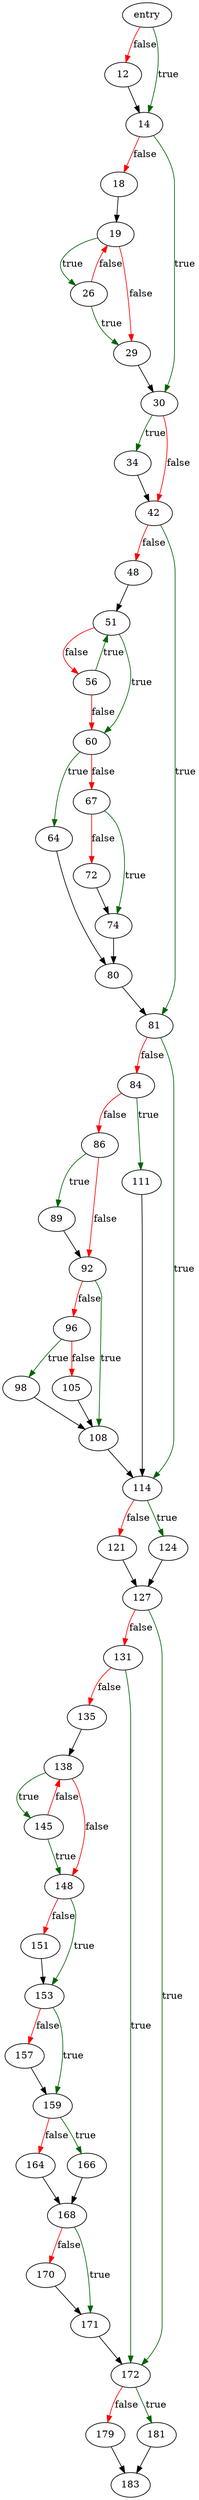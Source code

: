 digraph "print_entry" {
	// Node definitions.
	1 [label=entry];
	12;
	14;
	18;
	19;
	26;
	29;
	30;
	34;
	42;
	48;
	51;
	56;
	60;
	64;
	67;
	72;
	74;
	80;
	81;
	84;
	86;
	89;
	92;
	96;
	98;
	105;
	108;
	111;
	114;
	121;
	124;
	127;
	131;
	135;
	138;
	145;
	148;
	151;
	153;
	157;
	159;
	164;
	166;
	168;
	170;
	171;
	172;
	179;
	181;
	183;

	// Edge definitions.
	1 -> 12 [
		color=red
		label=false
	];
	1 -> 14 [
		color=darkgreen
		label=true
	];
	12 -> 14;
	14 -> 18 [
		color=red
		label=false
	];
	14 -> 30 [
		color=darkgreen
		label=true
	];
	18 -> 19;
	19 -> 26 [
		color=darkgreen
		label=true
	];
	19 -> 29 [
		color=red
		label=false
	];
	26 -> 19 [
		color=red
		label=false
	];
	26 -> 29 [
		color=darkgreen
		label=true
	];
	29 -> 30;
	30 -> 34 [
		color=darkgreen
		label=true
	];
	30 -> 42 [
		color=red
		label=false
	];
	34 -> 42;
	42 -> 48 [
		color=red
		label=false
	];
	42 -> 81 [
		color=darkgreen
		label=true
	];
	48 -> 51;
	51 -> 56 [
		color=red
		label=false
	];
	51 -> 60 [
		color=darkgreen
		label=true
	];
	56 -> 51 [
		color=darkgreen
		label=true
	];
	56 -> 60 [
		color=red
		label=false
	];
	60 -> 64 [
		color=darkgreen
		label=true
	];
	60 -> 67 [
		color=red
		label=false
	];
	64 -> 80;
	67 -> 72 [
		color=red
		label=false
	];
	67 -> 74 [
		color=darkgreen
		label=true
	];
	72 -> 74;
	74 -> 80;
	80 -> 81;
	81 -> 84 [
		color=red
		label=false
	];
	81 -> 114 [
		color=darkgreen
		label=true
	];
	84 -> 86 [
		color=red
		label=false
	];
	84 -> 111 [
		color=darkgreen
		label=true
	];
	86 -> 89 [
		color=darkgreen
		label=true
	];
	86 -> 92 [
		color=red
		label=false
	];
	89 -> 92;
	92 -> 96 [
		color=red
		label=false
	];
	92 -> 108 [
		color=darkgreen
		label=true
	];
	96 -> 98 [
		color=darkgreen
		label=true
	];
	96 -> 105 [
		color=red
		label=false
	];
	98 -> 108;
	105 -> 108;
	108 -> 114;
	111 -> 114;
	114 -> 121 [
		color=red
		label=false
	];
	114 -> 124 [
		color=darkgreen
		label=true
	];
	121 -> 127;
	124 -> 127;
	127 -> 131 [
		color=red
		label=false
	];
	127 -> 172 [
		color=darkgreen
		label=true
	];
	131 -> 135 [
		color=red
		label=false
	];
	131 -> 172 [
		color=darkgreen
		label=true
	];
	135 -> 138;
	138 -> 145 [
		color=darkgreen
		label=true
	];
	138 -> 148 [
		color=red
		label=false
	];
	145 -> 138 [
		color=red
		label=false
	];
	145 -> 148 [
		color=darkgreen
		label=true
	];
	148 -> 151 [
		color=red
		label=false
	];
	148 -> 153 [
		color=darkgreen
		label=true
	];
	151 -> 153;
	153 -> 157 [
		color=red
		label=false
	];
	153 -> 159 [
		color=darkgreen
		label=true
	];
	157 -> 159;
	159 -> 164 [
		color=red
		label=false
	];
	159 -> 166 [
		color=darkgreen
		label=true
	];
	164 -> 168;
	166 -> 168;
	168 -> 170 [
		color=red
		label=false
	];
	168 -> 171 [
		color=darkgreen
		label=true
	];
	170 -> 171;
	171 -> 172;
	172 -> 179 [
		color=red
		label=false
	];
	172 -> 181 [
		color=darkgreen
		label=true
	];
	179 -> 183;
	181 -> 183;
}